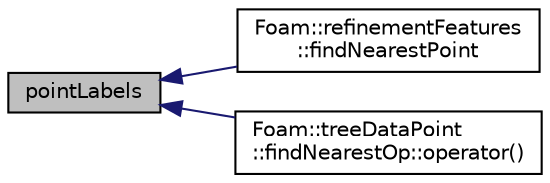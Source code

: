digraph "pointLabels"
{
  bgcolor="transparent";
  edge [fontname="Helvetica",fontsize="10",labelfontname="Helvetica",labelfontsize="10"];
  node [fontname="Helvetica",fontsize="10",shape=record];
  rankdir="LR";
  Node1 [label="pointLabels",height=0.2,width=0.4,color="black", fillcolor="grey75", style="filled", fontcolor="black"];
  Node1 -> Node2 [dir="back",color="midnightblue",fontsize="10",style="solid",fontname="Helvetica"];
  Node2 [label="Foam::refinementFeatures\l::findNearestPoint",height=0.2,width=0.4,color="black",URL="$a02100.html#af325395e896cf5a85e7d72a0c8c34735",tooltip="Find nearest feature point. Sets. "];
  Node1 -> Node3 [dir="back",color="midnightblue",fontsize="10",style="solid",fontname="Helvetica"];
  Node3 [label="Foam::treeDataPoint\l::findNearestOp::operator()",height=0.2,width=0.4,color="black",URL="$a00804.html#a729f81361ac2cf97bbda7e0282e7e8cb"];
}
